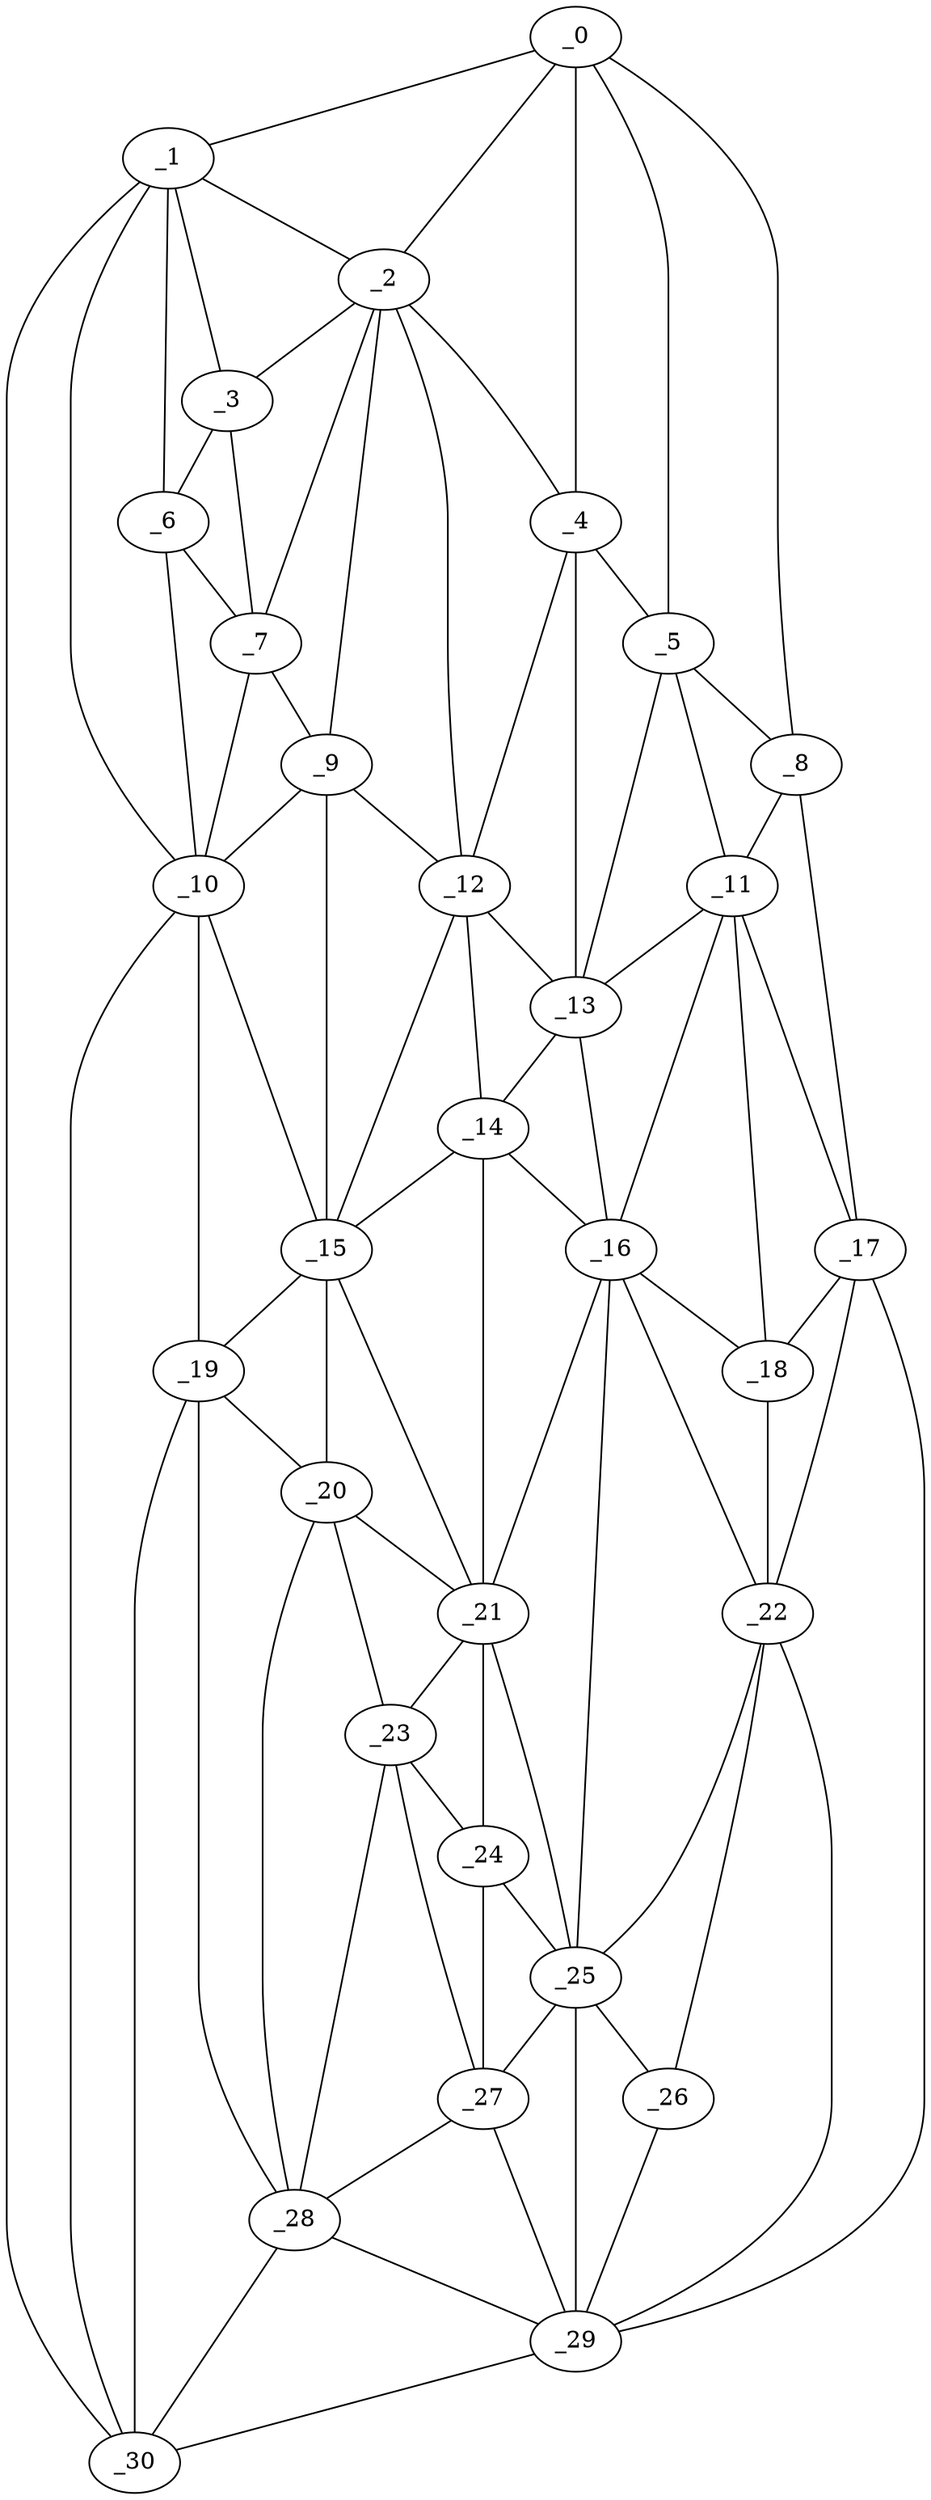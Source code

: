 graph "obj22__180.gxl" {
	_0	 [x=36,
		y=122];
	_1	 [x=39,
		y=9];
	_0 -- _1	 [valence=1];
	_2	 [x=41,
		y=82];
	_0 -- _2	 [valence=2];
	_4	 [x=42,
		y=91];
	_0 -- _4	 [valence=2];
	_5	 [x=42,
		y=102];
	_0 -- _5	 [valence=2];
	_8	 [x=53,
		y=126];
	_0 -- _8	 [valence=1];
	_1 -- _2	 [valence=2];
	_3	 [x=42,
		y=70];
	_1 -- _3	 [valence=2];
	_6	 [x=45,
		y=60];
	_1 -- _6	 [valence=1];
	_10	 [x=59,
		y=61];
	_1 -- _10	 [valence=2];
	_30	 [x=94,
		y=10];
	_1 -- _30	 [valence=1];
	_2 -- _3	 [valence=2];
	_2 -- _4	 [valence=2];
	_7	 [x=48,
		y=70];
	_2 -- _7	 [valence=2];
	_9	 [x=55,
		y=72];
	_2 -- _9	 [valence=2];
	_12	 [x=62,
		y=84];
	_2 -- _12	 [valence=1];
	_3 -- _6	 [valence=1];
	_3 -- _7	 [valence=1];
	_4 -- _5	 [valence=2];
	_4 -- _12	 [valence=1];
	_13	 [x=62,
		y=97];
	_4 -- _13	 [valence=2];
	_5 -- _8	 [valence=2];
	_11	 [x=61,
		y=104];
	_5 -- _11	 [valence=2];
	_5 -- _13	 [valence=1];
	_6 -- _7	 [valence=2];
	_6 -- _10	 [valence=2];
	_7 -- _9	 [valence=1];
	_7 -- _10	 [valence=1];
	_8 -- _11	 [valence=1];
	_17	 [x=74,
		y=125];
	_8 -- _17	 [valence=1];
	_9 -- _10	 [valence=1];
	_9 -- _12	 [valence=2];
	_15	 [x=68,
		y=77];
	_9 -- _15	 [valence=1];
	_10 -- _15	 [valence=2];
	_19	 [x=78,
		y=67];
	_10 -- _19	 [valence=2];
	_10 -- _30	 [valence=1];
	_11 -- _13	 [valence=2];
	_16	 [x=71,
		y=104];
	_11 -- _16	 [valence=2];
	_11 -- _17	 [valence=2];
	_18	 [x=75,
		y=110];
	_11 -- _18	 [valence=1];
	_12 -- _13	 [valence=2];
	_14	 [x=67,
		y=93];
	_12 -- _14	 [valence=2];
	_12 -- _15	 [valence=2];
	_13 -- _14	 [valence=1];
	_13 -- _16	 [valence=2];
	_14 -- _15	 [valence=2];
	_14 -- _16	 [valence=2];
	_21	 [x=80,
		y=90];
	_14 -- _21	 [valence=2];
	_15 -- _19	 [valence=2];
	_20	 [x=79,
		y=76];
	_15 -- _20	 [valence=2];
	_15 -- _21	 [valence=2];
	_16 -- _18	 [valence=2];
	_16 -- _21	 [valence=1];
	_22	 [x=83,
		y=110];
	_16 -- _22	 [valence=2];
	_25	 [x=89,
		y=101];
	_16 -- _25	 [valence=2];
	_17 -- _18	 [valence=2];
	_17 -- _22	 [valence=2];
	_29	 [x=91,
		y=123];
	_17 -- _29	 [valence=1];
	_18 -- _22	 [valence=1];
	_19 -- _20	 [valence=1];
	_28	 [x=91,
		y=69];
	_19 -- _28	 [valence=2];
	_19 -- _30	 [valence=2];
	_20 -- _21	 [valence=1];
	_23	 [x=84,
		y=82];
	_20 -- _23	 [valence=2];
	_20 -- _28	 [valence=1];
	_21 -- _23	 [valence=2];
	_24	 [x=84,
		y=91];
	_21 -- _24	 [valence=2];
	_21 -- _25	 [valence=1];
	_22 -- _25	 [valence=1];
	_26	 [x=89,
		y=107];
	_22 -- _26	 [valence=2];
	_22 -- _29	 [valence=2];
	_23 -- _24	 [valence=2];
	_27	 [x=90,
		y=89];
	_23 -- _27	 [valence=1];
	_23 -- _28	 [valence=2];
	_24 -- _25	 [valence=2];
	_24 -- _27	 [valence=2];
	_25 -- _26	 [valence=2];
	_25 -- _27	 [valence=1];
	_25 -- _29	 [valence=2];
	_26 -- _29	 [valence=1];
	_27 -- _28	 [valence=2];
	_27 -- _29	 [valence=1];
	_28 -- _29	 [valence=2];
	_28 -- _30	 [valence=1];
	_29 -- _30	 [valence=1];
}
